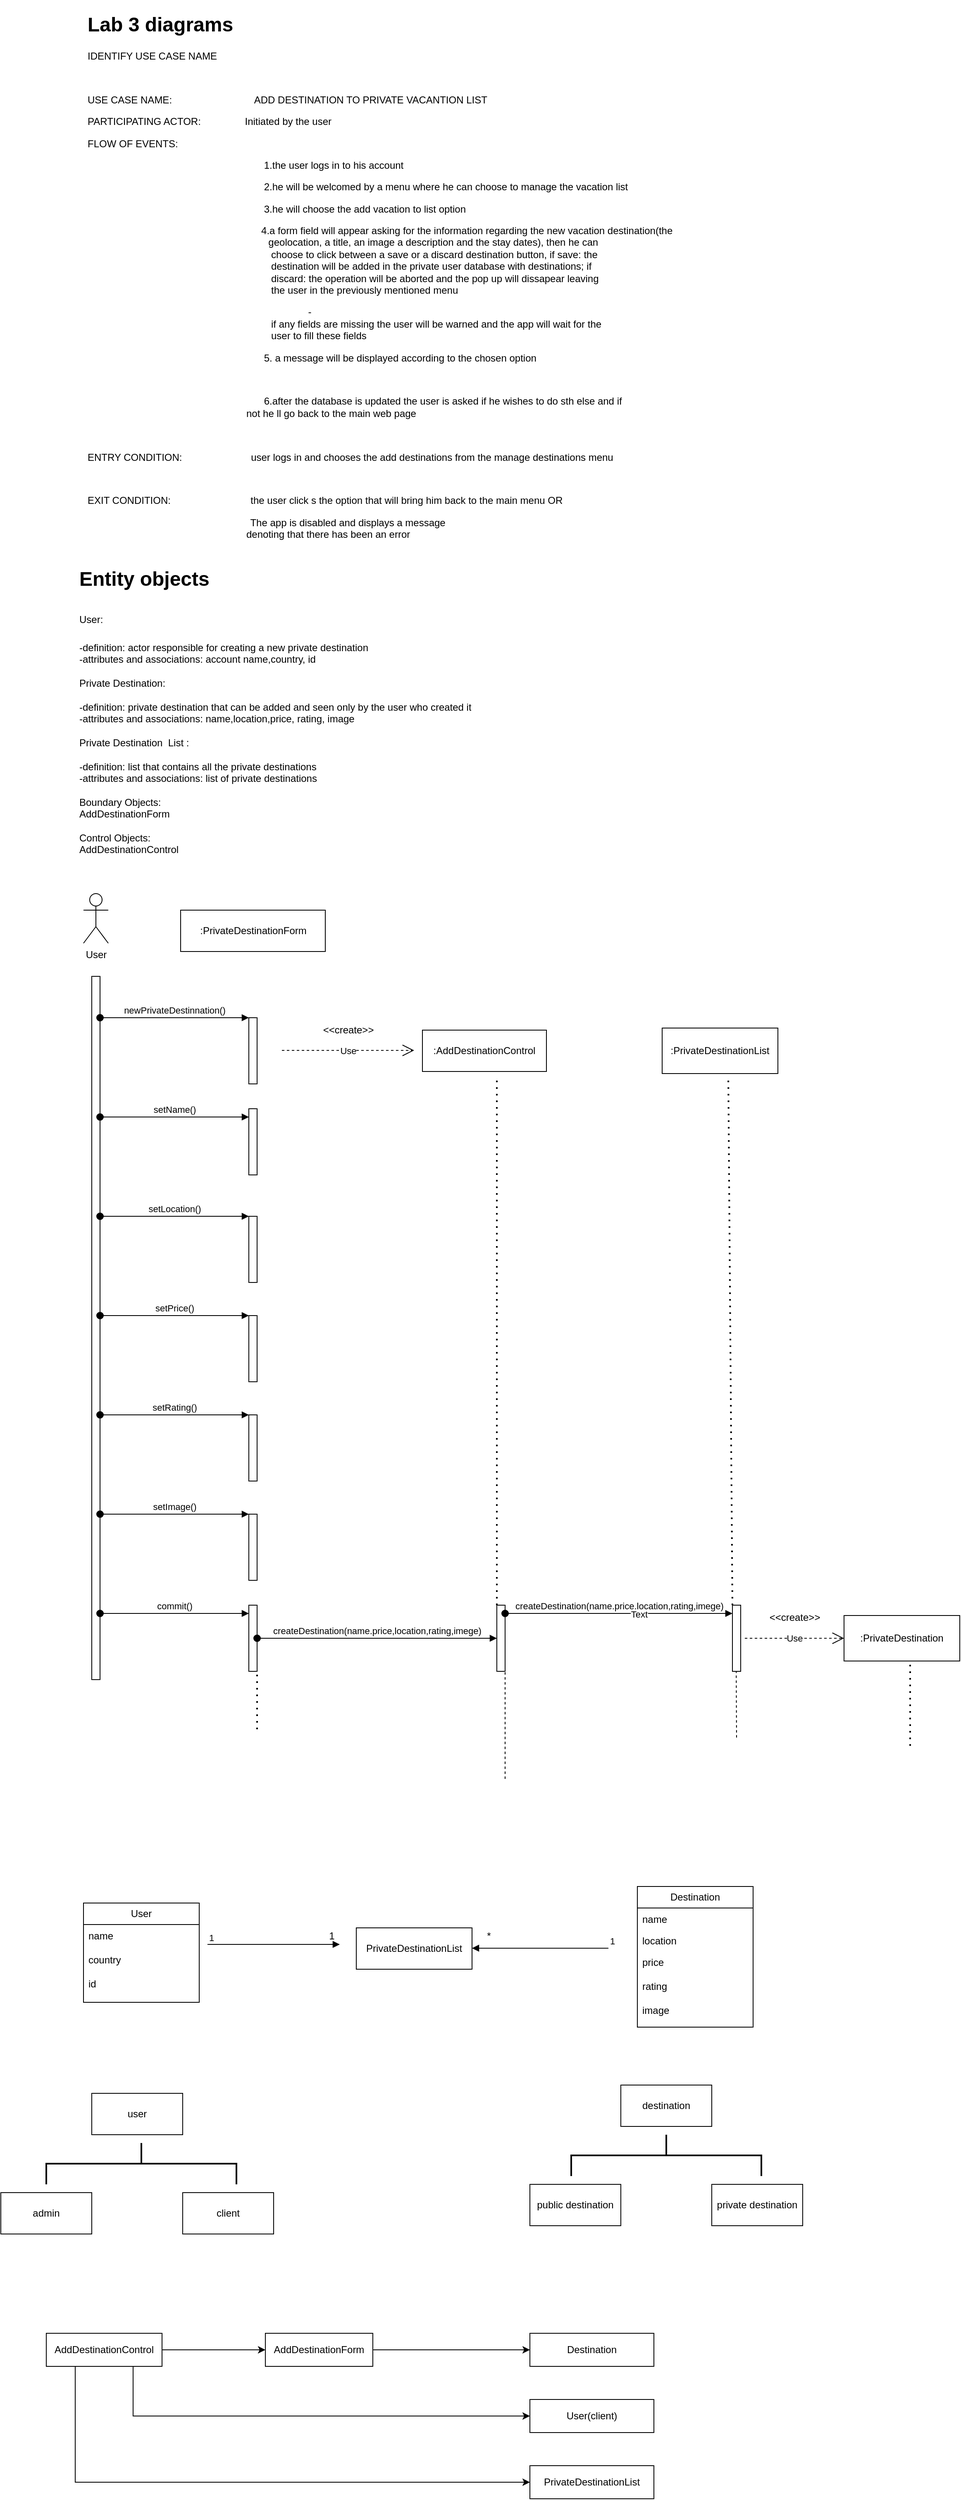 <mxfile version="21.1.5" type="device" pages="2">
  <diagram name="Page-1" id="2YBvvXClWsGukQMizWep">
    <mxGraphModel dx="2381" dy="3012" grid="1" gridSize="10" guides="1" tooltips="1" connect="1" arrows="1" fold="1" page="1" pageScale="1" pageWidth="850" pageHeight="1100" math="0" shadow="0">
      <root>
        <mxCell id="0" />
        <mxCell id="1" parent="0" />
        <mxCell id="4a7ey2yNWW6UeJblibQM-2" value="User&lt;br&gt;" style="shape=umlActor;verticalLabelPosition=bottom;verticalAlign=top;html=1;" vertex="1" parent="1">
          <mxGeometry x="-370" y="-200" width="30" height="60" as="geometry" />
        </mxCell>
        <mxCell id="4a7ey2yNWW6UeJblibQM-5" value="" style="html=1;points=[];perimeter=orthogonalPerimeter;outlineConnect=0;targetShapes=umlLifeline;portConstraint=eastwest;newEdgeStyle={&quot;edgeStyle&quot;:&quot;elbowEdgeStyle&quot;,&quot;elbow&quot;:&quot;vertical&quot;,&quot;curved&quot;:0,&quot;rounded&quot;:0};" vertex="1" parent="1">
          <mxGeometry x="-360" y="-100" width="10" height="850" as="geometry" />
        </mxCell>
        <mxCell id="4a7ey2yNWW6UeJblibQM-20" value="" style="html=1;points=[];perimeter=orthogonalPerimeter;outlineConnect=0;targetShapes=umlLifeline;portConstraint=eastwest;newEdgeStyle={&quot;edgeStyle&quot;:&quot;elbowEdgeStyle&quot;,&quot;elbow&quot;:&quot;vertical&quot;,&quot;curved&quot;:0,&quot;rounded&quot;:0};" vertex="1" parent="1">
          <mxGeometry x="-170" y="190" width="10" height="80" as="geometry" />
        </mxCell>
        <mxCell id="4a7ey2yNWW6UeJblibQM-21" value="setLocation()" style="html=1;verticalAlign=bottom;startArrow=oval;endArrow=block;startSize=8;edgeStyle=elbowEdgeStyle;elbow=vertical;curved=0;rounded=0;" edge="1" parent="1" target="4a7ey2yNWW6UeJblibQM-20">
          <mxGeometry relative="1" as="geometry">
            <mxPoint x="-350" y="190" as="sourcePoint" />
          </mxGeometry>
        </mxCell>
        <mxCell id="4a7ey2yNWW6UeJblibQM-24" value="" style="html=1;points=[];perimeter=orthogonalPerimeter;outlineConnect=0;targetShapes=umlLifeline;portConstraint=eastwest;newEdgeStyle={&quot;edgeStyle&quot;:&quot;elbowEdgeStyle&quot;,&quot;elbow&quot;:&quot;vertical&quot;,&quot;curved&quot;:0,&quot;rounded&quot;:0};" vertex="1" parent="1">
          <mxGeometry x="-170" y="310" width="10" height="80" as="geometry" />
        </mxCell>
        <mxCell id="4a7ey2yNWW6UeJblibQM-25" value="setPrice()" style="html=1;verticalAlign=bottom;startArrow=oval;endArrow=block;startSize=8;edgeStyle=elbowEdgeStyle;elbow=vertical;curved=0;rounded=0;" edge="1" parent="1" target="4a7ey2yNWW6UeJblibQM-24">
          <mxGeometry relative="1" as="geometry">
            <mxPoint x="-350" y="310" as="sourcePoint" />
          </mxGeometry>
        </mxCell>
        <mxCell id="4a7ey2yNWW6UeJblibQM-26" value="" style="html=1;points=[];perimeter=orthogonalPerimeter;outlineConnect=0;targetShapes=umlLifeline;portConstraint=eastwest;newEdgeStyle={&quot;edgeStyle&quot;:&quot;elbowEdgeStyle&quot;,&quot;elbow&quot;:&quot;vertical&quot;,&quot;curved&quot;:0,&quot;rounded&quot;:0};" vertex="1" parent="1">
          <mxGeometry x="-170" y="430" width="10" height="80" as="geometry" />
        </mxCell>
        <mxCell id="4a7ey2yNWW6UeJblibQM-27" value="setRating()" style="html=1;verticalAlign=bottom;startArrow=oval;endArrow=block;startSize=8;edgeStyle=elbowEdgeStyle;elbow=vertical;curved=0;rounded=0;" edge="1" parent="1" target="4a7ey2yNWW6UeJblibQM-26">
          <mxGeometry relative="1" as="geometry">
            <mxPoint x="-350" y="430" as="sourcePoint" />
          </mxGeometry>
        </mxCell>
        <mxCell id="4a7ey2yNWW6UeJblibQM-28" value="" style="html=1;points=[];perimeter=orthogonalPerimeter;outlineConnect=0;targetShapes=umlLifeline;portConstraint=eastwest;newEdgeStyle={&quot;edgeStyle&quot;:&quot;elbowEdgeStyle&quot;,&quot;elbow&quot;:&quot;vertical&quot;,&quot;curved&quot;:0,&quot;rounded&quot;:0};" vertex="1" parent="1">
          <mxGeometry x="-170" y="550" width="10" height="80" as="geometry" />
        </mxCell>
        <mxCell id="4a7ey2yNWW6UeJblibQM-29" value="setImage()" style="html=1;verticalAlign=bottom;startArrow=oval;endArrow=block;startSize=8;edgeStyle=elbowEdgeStyle;elbow=vertical;curved=0;rounded=0;" edge="1" parent="1" target="4a7ey2yNWW6UeJblibQM-28">
          <mxGeometry relative="1" as="geometry">
            <mxPoint x="-350" y="550" as="sourcePoint" />
          </mxGeometry>
        </mxCell>
        <mxCell id="4a7ey2yNWW6UeJblibQM-30" value="" style="html=1;points=[];perimeter=orthogonalPerimeter;outlineConnect=0;targetShapes=umlLifeline;portConstraint=eastwest;newEdgeStyle={&quot;edgeStyle&quot;:&quot;elbowEdgeStyle&quot;,&quot;elbow&quot;:&quot;vertical&quot;,&quot;curved&quot;:0,&quot;rounded&quot;:0};" vertex="1" parent="1">
          <mxGeometry x="-170" y="660" width="10" height="80" as="geometry" />
        </mxCell>
        <mxCell id="4a7ey2yNWW6UeJblibQM-31" value="commit()" style="html=1;verticalAlign=bottom;startArrow=oval;endArrow=block;startSize=8;edgeStyle=elbowEdgeStyle;elbow=vertical;curved=0;rounded=0;" edge="1" parent="1" target="4a7ey2yNWW6UeJblibQM-30">
          <mxGeometry relative="1" as="geometry">
            <mxPoint x="-350" y="670" as="sourcePoint" />
          </mxGeometry>
        </mxCell>
        <mxCell id="4a7ey2yNWW6UeJblibQM-32" value="" style="html=1;points=[];perimeter=orthogonalPerimeter;outlineConnect=0;targetShapes=umlLifeline;portConstraint=eastwest;newEdgeStyle={&quot;edgeStyle&quot;:&quot;elbowEdgeStyle&quot;,&quot;elbow&quot;:&quot;vertical&quot;,&quot;curved&quot;:0,&quot;rounded&quot;:0};" vertex="1" parent="1">
          <mxGeometry x="-170" y="60" width="10" height="80" as="geometry" />
        </mxCell>
        <mxCell id="4a7ey2yNWW6UeJblibQM-33" value="setName()" style="html=1;verticalAlign=bottom;startArrow=oval;endArrow=block;startSize=8;edgeStyle=elbowEdgeStyle;elbow=vertical;curved=0;rounded=0;" edge="1" parent="1" target="4a7ey2yNWW6UeJblibQM-32">
          <mxGeometry relative="1" as="geometry">
            <mxPoint x="-350" y="70" as="sourcePoint" />
          </mxGeometry>
        </mxCell>
        <mxCell id="4a7ey2yNWW6UeJblibQM-34" value="" style="html=1;points=[];perimeter=orthogonalPerimeter;outlineConnect=0;targetShapes=umlLifeline;portConstraint=eastwest;newEdgeStyle={&quot;edgeStyle&quot;:&quot;elbowEdgeStyle&quot;,&quot;elbow&quot;:&quot;vertical&quot;,&quot;curved&quot;:0,&quot;rounded&quot;:0};" vertex="1" parent="1">
          <mxGeometry x="-170" y="-50" width="10" height="80" as="geometry" />
        </mxCell>
        <mxCell id="4a7ey2yNWW6UeJblibQM-35" value="newPrivateDestinnation()" style="html=1;verticalAlign=bottom;startArrow=oval;endArrow=block;startSize=8;edgeStyle=elbowEdgeStyle;elbow=vertical;curved=0;rounded=0;" edge="1" parent="1" target="4a7ey2yNWW6UeJblibQM-34">
          <mxGeometry relative="1" as="geometry">
            <mxPoint x="-350" y="-50" as="sourcePoint" />
          </mxGeometry>
        </mxCell>
        <mxCell id="4a7ey2yNWW6UeJblibQM-38" value=":AddDestinationControl" style="whiteSpace=wrap;html=1;align=center;" vertex="1" parent="1">
          <mxGeometry x="40" y="-35" width="150" height="50" as="geometry" />
        </mxCell>
        <mxCell id="4a7ey2yNWW6UeJblibQM-39" value=":PrivateDestinationForm" style="whiteSpace=wrap;html=1;align=center;" vertex="1" parent="1">
          <mxGeometry x="-252.5" y="-180" width="175" height="50" as="geometry" />
        </mxCell>
        <mxCell id="4a7ey2yNWW6UeJblibQM-41" value="Use" style="endArrow=open;endSize=12;dashed=1;html=1;rounded=0;" edge="1" parent="1">
          <mxGeometry width="160" relative="1" as="geometry">
            <mxPoint x="-130" y="-10.5" as="sourcePoint" />
            <mxPoint x="30" y="-10.5" as="targetPoint" />
          </mxGeometry>
        </mxCell>
        <mxCell id="4a7ey2yNWW6UeJblibQM-42" value="&amp;lt;&amp;lt;create&amp;gt;&amp;gt;" style="text;html=1;align=center;verticalAlign=middle;resizable=0;points=[];autosize=1;strokeColor=none;fillColor=none;" vertex="1" parent="1">
          <mxGeometry x="-90" y="-50" width="80" height="30" as="geometry" />
        </mxCell>
        <mxCell id="4a7ey2yNWW6UeJblibQM-43" value="" style="html=1;points=[];perimeter=orthogonalPerimeter;outlineConnect=0;targetShapes=umlLifeline;portConstraint=eastwest;newEdgeStyle={&quot;edgeStyle&quot;:&quot;elbowEdgeStyle&quot;,&quot;elbow&quot;:&quot;vertical&quot;,&quot;curved&quot;:0,&quot;rounded&quot;:0};" vertex="1" parent="1">
          <mxGeometry x="130" y="660" width="10" height="80" as="geometry" />
        </mxCell>
        <mxCell id="4a7ey2yNWW6UeJblibQM-44" value="createDestination(name.price,location,rating,imege)" style="html=1;verticalAlign=bottom;startArrow=oval;endArrow=block;startSize=8;edgeStyle=elbowEdgeStyle;elbow=vertical;curved=0;rounded=0;" edge="1" target="4a7ey2yNWW6UeJblibQM-43" parent="1" source="4a7ey2yNWW6UeJblibQM-30">
          <mxGeometry relative="1" as="geometry">
            <mxPoint x="50" y="660" as="sourcePoint" />
            <mxPoint as="offset" />
          </mxGeometry>
        </mxCell>
        <mxCell id="JcFpLGrZ8TVpld4zW-Hg-1" value=":PrivateDestinationList" style="html=1;whiteSpace=wrap;" vertex="1" parent="1">
          <mxGeometry x="330" y="-37.5" width="140" height="55" as="geometry" />
        </mxCell>
        <mxCell id="JcFpLGrZ8TVpld4zW-Hg-2" value="" style="html=1;points=[];perimeter=orthogonalPerimeter;outlineConnect=0;targetShapes=umlLifeline;portConstraint=eastwest;newEdgeStyle={&quot;edgeStyle&quot;:&quot;elbowEdgeStyle&quot;,&quot;elbow&quot;:&quot;vertical&quot;,&quot;curved&quot;:0,&quot;rounded&quot;:0};" vertex="1" parent="1">
          <mxGeometry x="415" y="660" width="10" height="80" as="geometry" />
        </mxCell>
        <mxCell id="JcFpLGrZ8TVpld4zW-Hg-3" value="createDestination(name.price,location,rating,imege)" style="html=1;verticalAlign=bottom;startArrow=oval;endArrow=block;startSize=8;edgeStyle=elbowEdgeStyle;elbow=vertical;curved=0;rounded=0;" edge="1" target="JcFpLGrZ8TVpld4zW-Hg-2" parent="1">
          <mxGeometry relative="1" as="geometry">
            <mxPoint x="140" y="670" as="sourcePoint" />
            <Array as="points">
              <mxPoint x="280" y="670" />
            </Array>
          </mxGeometry>
        </mxCell>
        <mxCell id="JcFpLGrZ8TVpld4zW-Hg-6" value="Text" style="edgeLabel;html=1;align=center;verticalAlign=middle;resizable=0;points=[];" vertex="1" connectable="0" parent="JcFpLGrZ8TVpld4zW-Hg-3">
          <mxGeometry x="0.177" y="-1" relative="1" as="geometry">
            <mxPoint as="offset" />
          </mxGeometry>
        </mxCell>
        <mxCell id="JcFpLGrZ8TVpld4zW-Hg-4" value=":PrivateDestination" style="html=1;whiteSpace=wrap;" vertex="1" parent="1">
          <mxGeometry x="550" y="672.5" width="140" height="55" as="geometry" />
        </mxCell>
        <mxCell id="JcFpLGrZ8TVpld4zW-Hg-9" value="Use" style="endArrow=open;endSize=12;dashed=1;html=1;rounded=0;entryX=0;entryY=0.5;entryDx=0;entryDy=0;" edge="1" parent="1" target="JcFpLGrZ8TVpld4zW-Hg-4">
          <mxGeometry width="160" relative="1" as="geometry">
            <mxPoint x="430" y="700" as="sourcePoint" />
            <mxPoint x="575" y="699.6" as="targetPoint" />
          </mxGeometry>
        </mxCell>
        <mxCell id="JcFpLGrZ8TVpld4zW-Hg-10" value="&amp;lt;&amp;lt;create&amp;gt;&amp;gt;" style="text;html=1;align=center;verticalAlign=middle;resizable=0;points=[];autosize=1;strokeColor=none;fillColor=none;" vertex="1" parent="1">
          <mxGeometry x="450" y="660" width="80" height="30" as="geometry" />
        </mxCell>
        <mxCell id="JcFpLGrZ8TVpld4zW-Hg-12" value="" style="endArrow=none;dashed=1;html=1;dashPattern=1 3;strokeWidth=2;rounded=0;entryX=0.6;entryY=1.1;entryDx=0;entryDy=0;entryPerimeter=0;" edge="1" parent="1" source="4a7ey2yNWW6UeJblibQM-43" target="4a7ey2yNWW6UeJblibQM-38">
          <mxGeometry width="50" height="50" relative="1" as="geometry">
            <mxPoint x="110" y="400" as="sourcePoint" />
            <mxPoint x="160" y="350" as="targetPoint" />
          </mxGeometry>
        </mxCell>
        <mxCell id="JcFpLGrZ8TVpld4zW-Hg-13" value="" style="endArrow=none;dashed=1;html=1;dashPattern=1 3;strokeWidth=2;rounded=0;" edge="1" parent="1" source="JcFpLGrZ8TVpld4zW-Hg-2">
          <mxGeometry width="50" height="50" relative="1" as="geometry">
            <mxPoint x="415" y="520" as="sourcePoint" />
            <mxPoint x="410" y="20" as="targetPoint" />
          </mxGeometry>
        </mxCell>
        <mxCell id="JcFpLGrZ8TVpld4zW-Hg-14" value="" style="endArrow=none;dashed=1;html=1;dashPattern=1 3;strokeWidth=2;rounded=0;" edge="1" parent="1">
          <mxGeometry width="50" height="50" relative="1" as="geometry">
            <mxPoint x="-160" y="810" as="sourcePoint" />
            <mxPoint x="-160" y="740" as="targetPoint" />
            <Array as="points" />
          </mxGeometry>
        </mxCell>
        <mxCell id="JcFpLGrZ8TVpld4zW-Hg-15" value="" style="endArrow=none;dashed=1;html=1;rounded=0;" edge="1" parent="1">
          <mxGeometry width="50" height="50" relative="1" as="geometry">
            <mxPoint x="140" y="870" as="sourcePoint" />
            <mxPoint x="140" y="740" as="targetPoint" />
            <Array as="points" />
          </mxGeometry>
        </mxCell>
        <mxCell id="JcFpLGrZ8TVpld4zW-Hg-17" value="" style="endArrow=none;dashed=1;html=1;rounded=0;" edge="1" parent="1">
          <mxGeometry width="50" height="50" relative="1" as="geometry">
            <mxPoint x="420" y="820" as="sourcePoint" />
            <mxPoint x="419.6" y="740" as="targetPoint" />
            <Array as="points" />
          </mxGeometry>
        </mxCell>
        <mxCell id="JcFpLGrZ8TVpld4zW-Hg-18" value="" style="endArrow=none;dashed=1;html=1;dashPattern=1 3;strokeWidth=2;rounded=0;" edge="1" parent="1">
          <mxGeometry width="50" height="50" relative="1" as="geometry">
            <mxPoint x="630" y="830" as="sourcePoint" />
            <mxPoint x="630" y="727.5" as="targetPoint" />
          </mxGeometry>
        </mxCell>
        <mxCell id="JcFpLGrZ8TVpld4zW-Hg-21" value="User" style="swimlane;fontStyle=0;childLayout=stackLayout;horizontal=1;startSize=26;fillColor=none;horizontalStack=0;resizeParent=1;resizeParentMax=0;resizeLast=0;collapsible=1;marginBottom=0;whiteSpace=wrap;html=1;" vertex="1" parent="1">
          <mxGeometry x="-370" y="1020" width="140" height="120" as="geometry" />
        </mxCell>
        <mxCell id="JcFpLGrZ8TVpld4zW-Hg-22" value="name&lt;br&gt;&lt;br&gt;country&lt;br&gt;&lt;br&gt;id" style="text;strokeColor=none;fillColor=none;align=left;verticalAlign=top;spacingLeft=4;spacingRight=4;overflow=hidden;rotatable=0;points=[[0,0.5],[1,0.5]];portConstraint=eastwest;whiteSpace=wrap;html=1;" vertex="1" parent="JcFpLGrZ8TVpld4zW-Hg-21">
          <mxGeometry y="26" width="140" height="94" as="geometry" />
        </mxCell>
        <mxCell id="JcFpLGrZ8TVpld4zW-Hg-25" value="PrivateDestinationList" style="html=1;whiteSpace=wrap;" vertex="1" parent="1">
          <mxGeometry x="-40" y="1050" width="140" height="50" as="geometry" />
        </mxCell>
        <mxCell id="JcFpLGrZ8TVpld4zW-Hg-26" value="Destination" style="swimlane;fontStyle=0;childLayout=stackLayout;horizontal=1;startSize=26;fillColor=none;horizontalStack=0;resizeParent=1;resizeParentMax=0;resizeLast=0;collapsible=1;marginBottom=0;whiteSpace=wrap;html=1;" vertex="1" parent="1">
          <mxGeometry x="300" y="1000" width="140" height="170" as="geometry" />
        </mxCell>
        <mxCell id="JcFpLGrZ8TVpld4zW-Hg-27" value="name" style="text;strokeColor=none;fillColor=none;align=left;verticalAlign=top;spacingLeft=4;spacingRight=4;overflow=hidden;rotatable=0;points=[[0,0.5],[1,0.5]];portConstraint=eastwest;whiteSpace=wrap;html=1;" vertex="1" parent="JcFpLGrZ8TVpld4zW-Hg-26">
          <mxGeometry y="26" width="140" height="26" as="geometry" />
        </mxCell>
        <mxCell id="JcFpLGrZ8TVpld4zW-Hg-28" value="location" style="text;strokeColor=none;fillColor=none;align=left;verticalAlign=top;spacingLeft=4;spacingRight=4;overflow=hidden;rotatable=0;points=[[0,0.5],[1,0.5]];portConstraint=eastwest;whiteSpace=wrap;html=1;" vertex="1" parent="JcFpLGrZ8TVpld4zW-Hg-26">
          <mxGeometry y="52" width="140" height="26" as="geometry" />
        </mxCell>
        <mxCell id="JcFpLGrZ8TVpld4zW-Hg-29" value="price&lt;br&gt;&lt;br&gt;rating&lt;br&gt;&lt;br&gt;image" style="text;strokeColor=none;fillColor=none;align=left;verticalAlign=top;spacingLeft=4;spacingRight=4;overflow=hidden;rotatable=0;points=[[0,0.5],[1,0.5]];portConstraint=eastwest;whiteSpace=wrap;html=1;" vertex="1" parent="JcFpLGrZ8TVpld4zW-Hg-26">
          <mxGeometry y="78" width="140" height="92" as="geometry" />
        </mxCell>
        <mxCell id="JcFpLGrZ8TVpld4zW-Hg-30" value="" style="endArrow=block;endFill=1;html=1;edgeStyle=orthogonalEdgeStyle;align=left;verticalAlign=top;rounded=0;" edge="1" parent="1">
          <mxGeometry x="-1" relative="1" as="geometry">
            <mxPoint x="-220" y="1070" as="sourcePoint" />
            <mxPoint x="-60" y="1070" as="targetPoint" />
            <Array as="points">
              <mxPoint x="-140" y="1070" />
              <mxPoint x="-140" y="1070" />
            </Array>
          </mxGeometry>
        </mxCell>
        <mxCell id="JcFpLGrZ8TVpld4zW-Hg-31" value="1" style="edgeLabel;resizable=0;html=1;align=left;verticalAlign=bottom;" connectable="0" vertex="1" parent="JcFpLGrZ8TVpld4zW-Hg-30">
          <mxGeometry x="-1" relative="1" as="geometry" />
        </mxCell>
        <mxCell id="JcFpLGrZ8TVpld4zW-Hg-32" value="" style="endArrow=block;endFill=1;html=1;edgeStyle=orthogonalEdgeStyle;align=left;verticalAlign=top;rounded=0;" edge="1" parent="1">
          <mxGeometry x="-1" relative="1" as="geometry">
            <mxPoint x="265" y="1074.6" as="sourcePoint" />
            <mxPoint x="100" y="1074.6" as="targetPoint" />
          </mxGeometry>
        </mxCell>
        <mxCell id="JcFpLGrZ8TVpld4zW-Hg-33" value="1" style="edgeLabel;resizable=0;html=1;align=left;verticalAlign=bottom;" connectable="0" vertex="1" parent="JcFpLGrZ8TVpld4zW-Hg-32">
          <mxGeometry x="-1" relative="1" as="geometry" />
        </mxCell>
        <mxCell id="JcFpLGrZ8TVpld4zW-Hg-38" value="*" style="text;html=1;align=center;verticalAlign=middle;resizable=0;points=[];autosize=1;strokeColor=none;fillColor=none;" vertex="1" parent="1">
          <mxGeometry x="105" y="1045" width="30" height="30" as="geometry" />
        </mxCell>
        <mxCell id="JcFpLGrZ8TVpld4zW-Hg-39" value="admin" style="html=1;whiteSpace=wrap;" vertex="1" parent="1">
          <mxGeometry x="-470" y="1370" width="110" height="50" as="geometry" />
        </mxCell>
        <mxCell id="JcFpLGrZ8TVpld4zW-Hg-40" value="user" style="html=1;whiteSpace=wrap;" vertex="1" parent="1">
          <mxGeometry x="-360" y="1250" width="110" height="50" as="geometry" />
        </mxCell>
        <mxCell id="JcFpLGrZ8TVpld4zW-Hg-41" value="client" style="html=1;whiteSpace=wrap;" vertex="1" parent="1">
          <mxGeometry x="-250" y="1370" width="110" height="50" as="geometry" />
        </mxCell>
        <mxCell id="JcFpLGrZ8TVpld4zW-Hg-42" value="private destination" style="html=1;whiteSpace=wrap;" vertex="1" parent="1">
          <mxGeometry x="390" y="1360" width="110" height="50" as="geometry" />
        </mxCell>
        <mxCell id="JcFpLGrZ8TVpld4zW-Hg-43" value="public destination" style="html=1;whiteSpace=wrap;" vertex="1" parent="1">
          <mxGeometry x="170" y="1360" width="110" height="50" as="geometry" />
        </mxCell>
        <mxCell id="JcFpLGrZ8TVpld4zW-Hg-44" value="destination" style="html=1;whiteSpace=wrap;" vertex="1" parent="1">
          <mxGeometry x="280" y="1240" width="110" height="50" as="geometry" />
        </mxCell>
        <mxCell id="JcFpLGrZ8TVpld4zW-Hg-45" value="" style="strokeWidth=2;html=1;shape=mxgraph.flowchart.annotation_2;align=left;labelPosition=right;pointerEvents=1;rotation=90;" vertex="1" parent="1">
          <mxGeometry x="-325" y="1220" width="50" height="230" as="geometry" />
        </mxCell>
        <mxCell id="JcFpLGrZ8TVpld4zW-Hg-46" value="" style="strokeWidth=2;html=1;shape=mxgraph.flowchart.annotation_2;align=left;labelPosition=right;pointerEvents=1;rotation=90;" vertex="1" parent="1">
          <mxGeometry x="310" y="1210" width="50" height="230" as="geometry" />
        </mxCell>
        <mxCell id="JcFpLGrZ8TVpld4zW-Hg-53" style="edgeStyle=orthogonalEdgeStyle;rounded=0;orthogonalLoop=1;jettySize=auto;html=1;" edge="1" parent="1" source="JcFpLGrZ8TVpld4zW-Hg-47" target="JcFpLGrZ8TVpld4zW-Hg-48">
          <mxGeometry relative="1" as="geometry" />
        </mxCell>
        <mxCell id="JcFpLGrZ8TVpld4zW-Hg-55" style="edgeStyle=orthogonalEdgeStyle;rounded=0;orthogonalLoop=1;jettySize=auto;html=1;exitX=0.75;exitY=1;exitDx=0;exitDy=0;entryX=0;entryY=0.5;entryDx=0;entryDy=0;" edge="1" parent="1" source="JcFpLGrZ8TVpld4zW-Hg-47" target="JcFpLGrZ8TVpld4zW-Hg-50">
          <mxGeometry relative="1" as="geometry" />
        </mxCell>
        <mxCell id="JcFpLGrZ8TVpld4zW-Hg-56" style="edgeStyle=orthogonalEdgeStyle;rounded=0;orthogonalLoop=1;jettySize=auto;html=1;exitX=0.25;exitY=1;exitDx=0;exitDy=0;entryX=0;entryY=0.5;entryDx=0;entryDy=0;" edge="1" parent="1" source="JcFpLGrZ8TVpld4zW-Hg-47" target="JcFpLGrZ8TVpld4zW-Hg-51">
          <mxGeometry relative="1" as="geometry" />
        </mxCell>
        <mxCell id="JcFpLGrZ8TVpld4zW-Hg-47" value="AddDestinationControl" style="whiteSpace=wrap;html=1;align=center;" vertex="1" parent="1">
          <mxGeometry x="-415" y="1540" width="140" height="40" as="geometry" />
        </mxCell>
        <mxCell id="JcFpLGrZ8TVpld4zW-Hg-54" style="edgeStyle=orthogonalEdgeStyle;rounded=0;orthogonalLoop=1;jettySize=auto;html=1;entryX=0;entryY=0.5;entryDx=0;entryDy=0;" edge="1" parent="1" source="JcFpLGrZ8TVpld4zW-Hg-48" target="JcFpLGrZ8TVpld4zW-Hg-49">
          <mxGeometry relative="1" as="geometry" />
        </mxCell>
        <mxCell id="JcFpLGrZ8TVpld4zW-Hg-48" value="AddDestinationForm" style="whiteSpace=wrap;html=1;align=center;" vertex="1" parent="1">
          <mxGeometry x="-150" y="1540" width="130" height="40" as="geometry" />
        </mxCell>
        <mxCell id="JcFpLGrZ8TVpld4zW-Hg-49" value="Destination" style="whiteSpace=wrap;html=1;align=center;" vertex="1" parent="1">
          <mxGeometry x="170" y="1540" width="150" height="40" as="geometry" />
        </mxCell>
        <mxCell id="JcFpLGrZ8TVpld4zW-Hg-50" value="User(client)" style="whiteSpace=wrap;html=1;align=center;" vertex="1" parent="1">
          <mxGeometry x="170" y="1620" width="150" height="40" as="geometry" />
        </mxCell>
        <mxCell id="JcFpLGrZ8TVpld4zW-Hg-51" value="PrivateDestinationList" style="whiteSpace=wrap;html=1;align=center;" vertex="1" parent="1">
          <mxGeometry x="170" y="1700" width="150" height="40" as="geometry" />
        </mxCell>
        <mxCell id="JcFpLGrZ8TVpld4zW-Hg-57" value="1" style="text;html=1;align=center;verticalAlign=middle;resizable=0;points=[];autosize=1;strokeColor=none;fillColor=none;" vertex="1" parent="1">
          <mxGeometry x="-85" y="1045" width="30" height="30" as="geometry" />
        </mxCell>
        <mxCell id="JcFpLGrZ8TVpld4zW-Hg-60" value="&lt;p class=&quot;MsoNormal&quot;&gt;&lt;br&gt;&lt;/p&gt;" style="text;html=1;align=center;verticalAlign=middle;resizable=0;points=[];autosize=1;strokeColor=none;fillColor=none;" vertex="1" parent="1">
          <mxGeometry x="-270" y="-685" width="20" height="50" as="geometry" />
        </mxCell>
        <mxCell id="JcFpLGrZ8TVpld4zW-Hg-63" value="&lt;h1&gt;Lab 3 diagrams&lt;/h1&gt;&lt;p class=&quot;MsoNormal&quot;&gt;IDENTIFY USE CASE NAME&lt;/p&gt;&lt;p class=&quot;MsoNormal&quot;&gt;&amp;nbsp;&lt;/p&gt;&lt;p class=&quot;MsoNormal&quot;&gt;USE CASE NAME:&amp;nbsp;&amp;nbsp;&amp;nbsp;&amp;nbsp;&amp;nbsp;&amp;nbsp;&amp;nbsp;&amp;nbsp;&amp;nbsp;&amp;nbsp;&amp;nbsp;&amp;nbsp;&amp;nbsp;&amp;nbsp;&amp;nbsp;&amp;nbsp;&amp;nbsp;&amp;nbsp;&amp;nbsp;&amp;nbsp;&amp;nbsp;&amp;nbsp;&amp;nbsp;&amp;nbsp;&amp;nbsp;&amp;nbsp;&amp;nbsp;&amp;nbsp;&amp;nbsp; ADD DESTINATION TO PRIVATE VACANTION LIST&lt;br&gt;&lt;/p&gt;&lt;p class=&quot;MsoNormal&quot;&gt;PARTICIPATING ACTOR:&amp;nbsp;&amp;nbsp;&amp;nbsp;&amp;nbsp;&amp;nbsp;&amp;nbsp;&amp;nbsp;&amp;nbsp;&amp;nbsp;&amp;nbsp;&amp;nbsp;&amp;nbsp;&amp;nbsp;&amp;nbsp;&amp;nbsp; Initiated by the user&lt;/p&gt;&lt;p class=&quot;MsoNormal&quot;&gt;FLOW OF EVENTS:&lt;/p&gt;&lt;p style=&quot;margin-left:2.0in;text-indent:-2.0in&quot; class=&quot;MsoNormal&quot;&gt;&amp;nbsp;&amp;nbsp;&amp;nbsp;&amp;nbsp;&amp;nbsp;&amp;nbsp;&amp;nbsp;&amp;nbsp;&amp;nbsp;&amp;nbsp;&amp;nbsp;&amp;nbsp;&amp;nbsp;&amp;nbsp;&amp;nbsp;&amp;nbsp;&amp;nbsp;&amp;nbsp;&amp;nbsp;&amp;nbsp;&amp;nbsp;&amp;nbsp;&amp;nbsp;&amp;nbsp;&amp;nbsp;&amp;nbsp;&amp;nbsp;&amp;nbsp;&amp;nbsp;&amp;nbsp;&amp;nbsp;&amp;nbsp;&amp;nbsp;&amp;nbsp;&amp;nbsp;&amp;nbsp;&amp;nbsp;&amp;nbsp;&amp;nbsp;&amp;nbsp;&amp;nbsp;&amp;nbsp;&amp;nbsp;&amp;nbsp;&amp;nbsp;&amp;nbsp;&amp;nbsp;&amp;nbsp;&amp;nbsp;&amp;nbsp;&amp;nbsp;&amp;nbsp;&amp;nbsp;&amp;nbsp;&amp;nbsp;&amp;nbsp;&amp;nbsp;&amp;nbsp;&amp;nbsp;&amp;nbsp;&amp;nbsp;&amp;nbsp;&amp;nbsp; 1.the user logs in to his account&lt;/p&gt;&lt;p style=&quot;margin-left:2.0in;text-indent:-2.0in&quot; class=&quot;MsoNormal&quot;&gt;&amp;nbsp;&amp;nbsp;&amp;nbsp;&amp;nbsp;&amp;nbsp;&amp;nbsp;&amp;nbsp;&amp;nbsp;&amp;nbsp;&amp;nbsp;&amp;nbsp;&amp;nbsp;&amp;nbsp;&amp;nbsp;&amp;nbsp;&amp;nbsp;&amp;nbsp;&amp;nbsp;&amp;nbsp;&amp;nbsp;&amp;nbsp;&amp;nbsp;&amp;nbsp;&amp;nbsp;&amp;nbsp;&amp;nbsp;&amp;nbsp;&amp;nbsp;&amp;nbsp;&amp;nbsp;&amp;nbsp;&amp;nbsp;&amp;nbsp;&amp;nbsp;&amp;nbsp;&amp;nbsp;&amp;nbsp;&amp;nbsp;&amp;nbsp;&amp;nbsp;&amp;nbsp;&amp;nbsp;&amp;nbsp;&amp;nbsp;&amp;nbsp;&amp;nbsp;&amp;nbsp;&amp;nbsp;&amp;nbsp;&amp;nbsp;&amp;nbsp;&amp;nbsp;&amp;nbsp;&amp;nbsp;&amp;nbsp;&amp;nbsp;&amp;nbsp;&amp;nbsp;&amp;nbsp;&amp;nbsp;&amp;nbsp;&amp;nbsp;&amp;nbsp; 2.he will be welcomed by a menu where he can choose to manage the vacation list&lt;/p&gt;&lt;p style=&quot;margin-left:2.0in;text-indent:-2.0in&quot; class=&quot;MsoNormal&quot;&gt;&amp;nbsp;&amp;nbsp;&amp;nbsp;&amp;nbsp;&amp;nbsp;&amp;nbsp;&amp;nbsp;&amp;nbsp;&amp;nbsp;&amp;nbsp;&amp;nbsp;&amp;nbsp;&amp;nbsp;&amp;nbsp;&amp;nbsp;&amp;nbsp;&amp;nbsp;&amp;nbsp;&amp;nbsp;&amp;nbsp;&amp;nbsp;&amp;nbsp;&amp;nbsp;&amp;nbsp;&amp;nbsp;&amp;nbsp;&amp;nbsp;&amp;nbsp;&amp;nbsp;&amp;nbsp;&amp;nbsp;&amp;nbsp;&amp;nbsp;&amp;nbsp;&amp;nbsp;&amp;nbsp;&amp;nbsp;&amp;nbsp;&amp;nbsp;&amp;nbsp;&amp;nbsp;&amp;nbsp;&amp;nbsp;&amp;nbsp;&amp;nbsp;&amp;nbsp;&amp;nbsp;&amp;nbsp;&amp;nbsp;&amp;nbsp;&amp;nbsp;&amp;nbsp;&amp;nbsp;&amp;nbsp;&amp;nbsp;&amp;nbsp;&amp;nbsp;&amp;nbsp;&amp;nbsp;&amp;nbsp;&amp;nbsp;&amp;nbsp;&amp;nbsp; 3.he will choose the add vacation to list option&lt;/p&gt;&lt;p style=&quot;margin-left:2.0in;text-indent:-2.0in&quot; class=&quot;MsoNormal&quot;&gt;&amp;nbsp; &amp;nbsp; &amp;nbsp; &amp;nbsp; &amp;nbsp; &amp;nbsp; &amp;nbsp; &amp;nbsp; &amp;nbsp; &amp;nbsp; &amp;nbsp; &amp;nbsp; &amp;nbsp; &amp;nbsp; &amp;nbsp; &amp;nbsp; &amp;nbsp; &amp;nbsp; &amp;nbsp; &amp;nbsp; &amp;nbsp; &amp;nbsp; &amp;nbsp; &amp;nbsp; &amp;nbsp; &amp;nbsp; &amp;nbsp; &amp;nbsp; &amp;nbsp; &amp;nbsp; &amp;nbsp; &amp;nbsp;4.a form field will appear asking for the information regarding the new vacation destination(the&amp;nbsp; &amp;nbsp; &amp;nbsp; &amp;nbsp; &amp;nbsp; &amp;nbsp; &amp;nbsp; &amp;nbsp; geolocation, a title, an image a description and the stay dates), then he can&lt;br&gt;&amp;nbsp; &amp;nbsp; &amp;nbsp; &amp;nbsp; &amp;nbsp;choose to click between a save or a discard destination button, if save: the&lt;br&gt;&amp;nbsp; &amp;nbsp; &amp;nbsp; &amp;nbsp; &amp;nbsp;destination will be added in the private user database with destinations; if&lt;br&gt;&amp;nbsp; &amp;nbsp; &amp;nbsp; &amp;nbsp; &amp;nbsp;discard: the operation will be aborted and the pop up will dissapear leaving&lt;br&gt;&amp;nbsp; &amp;nbsp; &amp;nbsp; &amp;nbsp; &amp;nbsp;the user in the previously mentioned menu&lt;/p&gt;&lt;p style=&quot;margin-left:2.0in;text-indent:-2.0in&quot; class=&quot;MsoNormal&quot;&gt;&amp;nbsp;&amp;nbsp;&amp;nbsp;&amp;nbsp;&amp;nbsp;&amp;nbsp;&amp;nbsp;&amp;nbsp;&amp;nbsp;&amp;nbsp;&amp;nbsp;&amp;nbsp;&amp;nbsp;&amp;nbsp;&amp;nbsp;&amp;nbsp;&amp;nbsp;&amp;nbsp;&amp;nbsp;&amp;nbsp;&amp;nbsp;&amp;nbsp;&amp;nbsp;&amp;nbsp;&amp;nbsp;&amp;nbsp;&amp;nbsp;&amp;nbsp;&amp;nbsp;&amp;nbsp;&amp;nbsp;&amp;nbsp;&amp;nbsp;&amp;nbsp;&amp;nbsp;&amp;nbsp;&amp;nbsp;&amp;nbsp;&amp;nbsp;&amp;nbsp;&amp;nbsp;&amp;nbsp;&amp;nbsp;&amp;nbsp;&amp;nbsp;&amp;nbsp;&amp;nbsp;&amp;nbsp;&amp;nbsp;&amp;nbsp;&amp;nbsp;&amp;nbsp;&amp;nbsp;&amp;nbsp;&amp;nbsp;&amp;nbsp;&amp;nbsp;&amp;nbsp;&amp;nbsp;&amp;nbsp;&amp;nbsp;&amp;nbsp;&amp;nbsp;&amp;nbsp;&amp;nbsp;&amp;nbsp;&amp;nbsp;&amp;nbsp;&amp;nbsp;&amp;nbsp;&amp;nbsp;&amp;nbsp;&amp;nbsp;&amp;nbsp;&amp;nbsp;&amp;nbsp;&amp;nbsp;&amp;nbsp;&amp;nbsp; -&lt;br&gt;&amp;nbsp; &amp;nbsp; &amp;nbsp; &amp;nbsp; &amp;nbsp;if any fields are missing the user will be warned and the app will wait for the&lt;br&gt;&amp;nbsp; &amp;nbsp; &amp;nbsp; &amp;nbsp; &amp;nbsp;user to fill these fields&lt;/p&gt;&lt;p style=&quot;margin-left:2.0in;text-indent:-2.0in&quot; class=&quot;MsoNormal&quot;&gt;&amp;nbsp;&amp;nbsp;&amp;nbsp;&amp;nbsp;&amp;nbsp;&amp;nbsp;&amp;nbsp;&amp;nbsp;&amp;nbsp;&amp;nbsp;&amp;nbsp;&amp;nbsp;&amp;nbsp;&amp;nbsp;&amp;nbsp;&amp;nbsp;&amp;nbsp;&amp;nbsp;&amp;nbsp;&amp;nbsp;&amp;nbsp;&amp;nbsp;&amp;nbsp;&amp;nbsp;&amp;nbsp;&amp;nbsp;&amp;nbsp;&amp;nbsp;&amp;nbsp;&amp;nbsp;&amp;nbsp;&amp;nbsp;&amp;nbsp;&amp;nbsp;&amp;nbsp;&amp;nbsp;&amp;nbsp;&amp;nbsp;&amp;nbsp;&amp;nbsp;&amp;nbsp;&amp;nbsp;&amp;nbsp;&amp;nbsp;&amp;nbsp;&amp;nbsp;&amp;nbsp;&amp;nbsp;&amp;nbsp;&amp;nbsp;&amp;nbsp;&amp;nbsp;&amp;nbsp;&amp;nbsp;&amp;nbsp;&amp;nbsp;&amp;nbsp;&amp;nbsp;&amp;nbsp;&amp;nbsp;&amp;nbsp;&amp;nbsp;&amp;nbsp; 5. a message will be displayed according to the&amp;nbsp;chosen option&lt;/p&gt;&lt;p style=&quot;margin-left:2.0in;text-indent:-2.0in&quot; class=&quot;MsoNormal&quot;&gt;&amp;nbsp;&amp;nbsp;&amp;nbsp;&amp;nbsp;&amp;nbsp;&amp;nbsp;&amp;nbsp;&amp;nbsp;&amp;nbsp;&amp;nbsp;&amp;nbsp;&amp;nbsp;&amp;nbsp;&amp;nbsp;&amp;nbsp;&amp;nbsp;&amp;nbsp;&amp;nbsp;&amp;nbsp;&amp;nbsp;&amp;nbsp;&amp;nbsp;&amp;nbsp;&amp;nbsp;&amp;nbsp;&amp;nbsp;&amp;nbsp;&amp;nbsp;&amp;nbsp;&amp;nbsp;&amp;nbsp;&amp;nbsp;&amp;nbsp;&amp;nbsp;&amp;nbsp;&amp;nbsp;&amp;nbsp;&amp;nbsp;&amp;nbsp;&amp;nbsp;&amp;nbsp;&amp;nbsp;&amp;nbsp;&amp;nbsp;&amp;nbsp;&amp;nbsp;&amp;nbsp;&amp;nbsp;&amp;nbsp;&amp;nbsp;&amp;nbsp;&amp;nbsp;&amp;nbsp;&amp;nbsp;&amp;nbsp;&amp;nbsp;&amp;nbsp;&amp;nbsp;&amp;nbsp;&amp;nbsp;&amp;nbsp;&amp;nbsp;&amp;nbsp; &lt;/p&gt;&lt;p style=&quot;margin-left:2.0in;text-indent:-2.0in&quot; class=&quot;MsoNormal&quot;&gt;&amp;nbsp;&amp;nbsp;&amp;nbsp;&amp;nbsp;&amp;nbsp;&amp;nbsp;&amp;nbsp;&amp;nbsp;&amp;nbsp;&amp;nbsp;&amp;nbsp;&amp;nbsp;&amp;nbsp;&amp;nbsp;&amp;nbsp;&amp;nbsp;&amp;nbsp;&amp;nbsp;&amp;nbsp;&amp;nbsp;&amp;nbsp;&amp;nbsp;&amp;nbsp;&amp;nbsp;&amp;nbsp;&amp;nbsp;&amp;nbsp;&amp;nbsp;&amp;nbsp;&amp;nbsp;&amp;nbsp;&amp;nbsp;&amp;nbsp;&amp;nbsp;&amp;nbsp;&amp;nbsp;&amp;nbsp;&amp;nbsp;&amp;nbsp;&amp;nbsp;&amp;nbsp;&amp;nbsp;&amp;nbsp;&amp;nbsp;&amp;nbsp;&amp;nbsp;&amp;nbsp;&amp;nbsp;&amp;nbsp;&amp;nbsp;&amp;nbsp;&amp;nbsp;&amp;nbsp;&amp;nbsp;&amp;nbsp;&amp;nbsp;&amp;nbsp;&amp;nbsp;&amp;nbsp;&amp;nbsp;&amp;nbsp;&amp;nbsp;&amp;nbsp; 6.after the database is updated the user is asked if he wishes to do sth else and if&lt;br&gt;not he ll go back to the main web page&lt;/p&gt;&lt;p style=&quot;margin-left:2.0in;text-indent:-2.0in&quot; class=&quot;MsoNormal&quot;&gt;&lt;br&gt;&lt;/p&gt;&lt;p style=&quot;margin-left:2.0in;text-indent:-2.0in&quot; class=&quot;MsoNormal&quot;&gt;ENTRY CONDITION:&amp;nbsp;&amp;nbsp;&amp;nbsp;&amp;nbsp;&amp;nbsp;&amp;nbsp;&amp;nbsp;&amp;nbsp;&amp;nbsp;&amp;nbsp;&amp;nbsp;&amp;nbsp;&amp;nbsp;&amp;nbsp;&amp;nbsp;&amp;nbsp;&amp;nbsp;&amp;nbsp;&amp;nbsp;&amp;nbsp;&amp;nbsp;&amp;nbsp;&amp;nbsp;&amp;nbsp; user logs in and chooses the add destinations from the manage destinations menu&lt;/p&gt;&lt;p style=&quot;margin-left:2.0in;text-indent:-2.0in&quot; class=&quot;MsoNormal&quot;&gt;&lt;br&gt;&lt;/p&gt;&lt;p style=&quot;margin-left:2.0in;text-indent:-2.0in&quot; class=&quot;MsoNormal&quot;&gt;EXIT CONDITION:&amp;nbsp;&amp;nbsp;&amp;nbsp;&amp;nbsp;&amp;nbsp;&amp;nbsp;&amp;nbsp;&amp;nbsp;&amp;nbsp;&amp;nbsp;&amp;nbsp;&amp;nbsp;&amp;nbsp;&amp;nbsp;&amp;nbsp;&amp;nbsp;&amp;nbsp;&amp;nbsp;&amp;nbsp;&amp;nbsp;&amp;nbsp;&amp;nbsp;&amp;nbsp;&amp;nbsp;&amp;nbsp;&amp;nbsp;&amp;nbsp;&amp;nbsp; the user click s the option that will bring him back to the main menu OR&lt;/p&gt;&lt;p style=&quot;margin-left:2.0in;text-indent:-2.0in&quot; class=&quot;MsoNormal&quot;&gt;&amp;nbsp; &amp;nbsp; &amp;nbsp; &amp;nbsp; &amp;nbsp; &amp;nbsp; &amp;nbsp; &amp;nbsp; &amp;nbsp; &amp;nbsp; &amp;nbsp; &amp;nbsp; &amp;nbsp; &amp;nbsp; &amp;nbsp; &amp;nbsp; &amp;nbsp; &amp;nbsp; &amp;nbsp; &amp;nbsp; &amp;nbsp; &amp;nbsp; &amp;nbsp; &amp;nbsp; &amp;nbsp; &amp;nbsp; &amp;nbsp; &amp;nbsp; &amp;nbsp; &amp;nbsp;The app is disabled and displays a message&lt;br&gt;denoting that there has been an error&lt;/p&gt;&lt;p&gt;&lt;br&gt;&lt;br&gt;&lt;br&gt;&lt;br&gt;&lt;br&gt;&lt;br&gt;&lt;br&gt;&lt;br&gt;&lt;br&gt;&lt;br&gt;&lt;br&gt;&lt;br&gt;&lt;br&gt;&lt;br&gt;&lt;br&gt;&lt;br&gt;&lt;br&gt;&lt;br&gt;&lt;br&gt;&lt;br&gt;&lt;br&gt;&lt;br&gt;&lt;br&gt;&lt;br&gt;&lt;br&gt;&lt;br&gt;&lt;br&gt;&lt;br&gt;&lt;br&gt;&lt;br&gt;&lt;br&gt;&lt;br&gt;&lt;/p&gt;&lt;p style=&quot;margin-left:2.0in;text-indent:-2.0in&quot; class=&quot;MsoNormal&quot;&gt;QUALITY&lt;br&gt;REQUIREMENTS:&amp;nbsp;&amp;nbsp;&amp;nbsp;&amp;nbsp;&amp;nbsp;&amp;nbsp;&amp;nbsp;&amp;nbsp;&amp;nbsp;&amp;nbsp;&amp;nbsp; if the user is&lt;br&gt;inactive for 20 seconds the operation will be aborted&lt;/p&gt;" style="text;html=1;strokeColor=none;fillColor=none;spacing=5;spacingTop=-20;whiteSpace=wrap;overflow=hidden;rounded=0;" vertex="1" parent="1">
          <mxGeometry x="-370" y="-1270" width="740" height="660" as="geometry" />
        </mxCell>
        <mxCell id="JcFpLGrZ8TVpld4zW-Hg-64" value="&lt;h1&gt;&lt;span style=&quot;background-color: initial;&quot;&gt;Entity objects&lt;/span&gt;&lt;/h1&gt;&lt;h1&gt;&lt;span style=&quot;font-size: 12px; font-weight: 400;&quot;&gt;User:&lt;/span&gt;&lt;/h1&gt;&lt;div&gt;&lt;span style=&quot;font-size: 12px; font-weight: 400;&quot;&gt;-definition: actor responsible for creating a new private destination&lt;/span&gt;&lt;/div&gt;&lt;div&gt;&lt;span style=&quot;font-size: 12px; font-weight: 400;&quot;&gt;-attributes and associations: account name,country, id&lt;/span&gt;&lt;/div&gt;&lt;div&gt;&lt;span style=&quot;font-size: 12px; font-weight: 400;&quot;&gt;&lt;br&gt;&lt;/span&gt;&lt;/div&gt;&lt;div&gt;&lt;span style=&quot;font-size: 12px; font-weight: 400;&quot;&gt;Private Destination:&lt;/span&gt;&lt;/div&gt;&lt;div&gt;&lt;span style=&quot;font-size: 12px; font-weight: 400;&quot;&gt;&lt;br&gt;&lt;/span&gt;&lt;/div&gt;&lt;div&gt;&lt;div style=&quot;border-color: var(--border-color);&quot;&gt;-definition: private destination that can be added and seen only by the user who created it&lt;/div&gt;&lt;div style=&quot;border-color: var(--border-color);&quot;&gt;&lt;span style=&quot;border-color: var(--border-color);&quot;&gt;-attributes and associations: name,location,price, rating, image&lt;/span&gt;&lt;/div&gt;&lt;/div&gt;&lt;div style=&quot;border-color: var(--border-color);&quot;&gt;&lt;span style=&quot;border-color: var(--border-color);&quot;&gt;&lt;br&gt;&lt;/span&gt;&lt;/div&gt;&lt;div style=&quot;border-color: var(--border-color);&quot;&gt;Private Destination&amp;nbsp; List :&lt;/div&gt;&lt;div style=&quot;border-color: var(--border-color);&quot;&gt;&lt;br&gt;&lt;/div&gt;&lt;div style=&quot;border-color: var(--border-color);&quot;&gt;&lt;div style=&quot;border-color: var(--border-color);&quot;&gt;-definition: list that contains all the private destinations&lt;/div&gt;&lt;div style=&quot;border-color: var(--border-color);&quot;&gt;&lt;span style=&quot;border-color: var(--border-color);&quot;&gt;-attributes and associations: list of private destinations&lt;/span&gt;&lt;/div&gt;&lt;/div&gt;&lt;div&gt;&lt;span style=&quot;font-size: 12px; font-weight: 400;&quot;&gt;&lt;br&gt;&lt;/span&gt;&lt;/div&gt;&lt;div&gt;&lt;span style=&quot;font-size: 12px; font-weight: 400;&quot;&gt;Boundary Objects:&lt;/span&gt;&lt;/div&gt;&lt;div&gt;&lt;span style=&quot;font-size: 12px; font-weight: 400;&quot;&gt;AddDestinationForm&lt;/span&gt;&lt;/div&gt;&lt;div&gt;&lt;span style=&quot;font-size: 12px; font-weight: 400;&quot;&gt;&lt;br&gt;&lt;/span&gt;&lt;/div&gt;&lt;div&gt;&lt;span style=&quot;font-size: 12px; font-weight: 400;&quot;&gt;Control Objects:&lt;/span&gt;&lt;/div&gt;&lt;div&gt;&lt;span style=&quot;font-size: 12px; font-weight: 400;&quot;&gt;AddDestinationControl&lt;/span&gt;&lt;/div&gt;" style="text;html=1;strokeColor=none;fillColor=none;spacing=5;spacingTop=-20;whiteSpace=wrap;overflow=hidden;rounded=0;" vertex="1" parent="1">
          <mxGeometry x="-380" y="-600" width="510" height="369" as="geometry" />
        </mxCell>
      </root>
    </mxGraphModel>
  </diagram>
  <diagram id="xU3pXwcRWvlCjbg8FOxz" name="Page-2">
    <mxGraphModel dx="1914" dy="1086" grid="1" gridSize="10" guides="1" tooltips="1" connect="1" arrows="1" fold="1" page="1" pageScale="1" pageWidth="827" pageHeight="1169" math="0" shadow="0">
      <root>
        <mxCell id="0" />
        <mxCell id="1" parent="0" />
      </root>
    </mxGraphModel>
  </diagram>
</mxfile>
